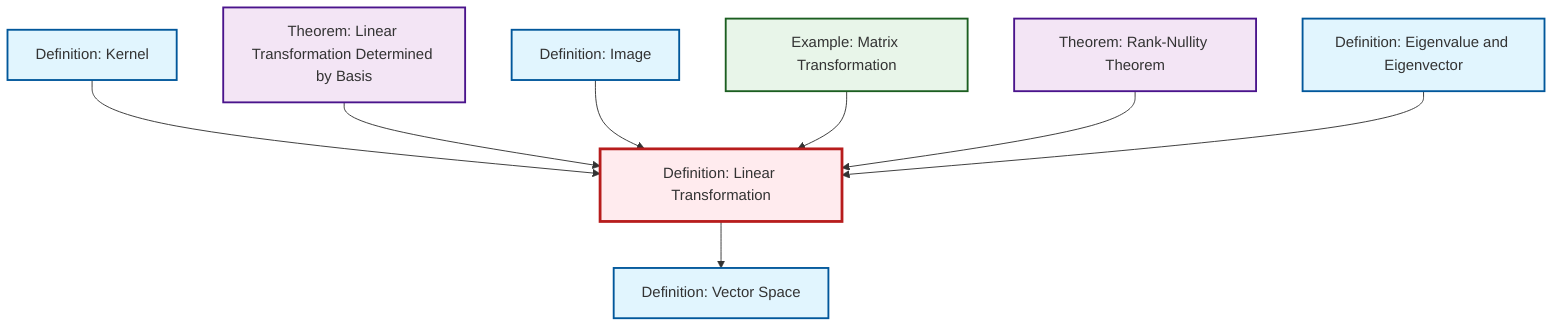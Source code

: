 graph TD
    classDef definition fill:#e1f5fe,stroke:#01579b,stroke-width:2px
    classDef theorem fill:#f3e5f5,stroke:#4a148c,stroke-width:2px
    classDef axiom fill:#fff3e0,stroke:#e65100,stroke-width:2px
    classDef example fill:#e8f5e9,stroke:#1b5e20,stroke-width:2px
    classDef current fill:#ffebee,stroke:#b71c1c,stroke-width:3px
    def-linear-transformation["Definition: Linear Transformation"]:::definition
    def-image["Definition: Image"]:::definition
    def-kernel["Definition: Kernel"]:::definition
    thm-linear-transformation-basis["Theorem: Linear Transformation Determined by Basis"]:::theorem
    ex-matrix-transformation["Example: Matrix Transformation"]:::example
    thm-rank-nullity["Theorem: Rank-Nullity Theorem"]:::theorem
    def-eigenvalue-eigenvector["Definition: Eigenvalue and Eigenvector"]:::definition
    def-vector-space["Definition: Vector Space"]:::definition
    def-linear-transformation --> def-vector-space
    def-kernel --> def-linear-transformation
    thm-linear-transformation-basis --> def-linear-transformation
    def-image --> def-linear-transformation
    ex-matrix-transformation --> def-linear-transformation
    thm-rank-nullity --> def-linear-transformation
    def-eigenvalue-eigenvector --> def-linear-transformation
    class def-linear-transformation current
